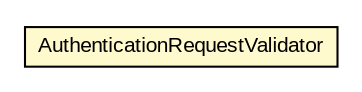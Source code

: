 #!/usr/local/bin/dot
#
# Class diagram 
# Generated by UMLGraph version R5_6-24-gf6e263 (http://www.umlgraph.org/)
#

digraph G {
	edge [fontname="arial",fontsize=10,labelfontname="arial",labelfontsize=10];
	node [fontname="arial",fontsize=10,shape=plaintext];
	nodesep=0.25;
	ranksep=0.5;
	// net.trajano.openidconnect.auth.AuthenticationRequestValidator
	c2126 [label=<<table title="net.trajano.openidconnect.auth.AuthenticationRequestValidator" border="0" cellborder="1" cellspacing="0" cellpadding="2" port="p" bgcolor="lemonChiffon" href="./AuthenticationRequestValidator.html">
		<tr><td><table border="0" cellspacing="0" cellpadding="1">
<tr><td align="center" balign="center"> AuthenticationRequestValidator </td></tr>
		</table></td></tr>
		</table>>, URL="./AuthenticationRequestValidator.html", fontname="arial", fontcolor="black", fontsize=10.0];
}

